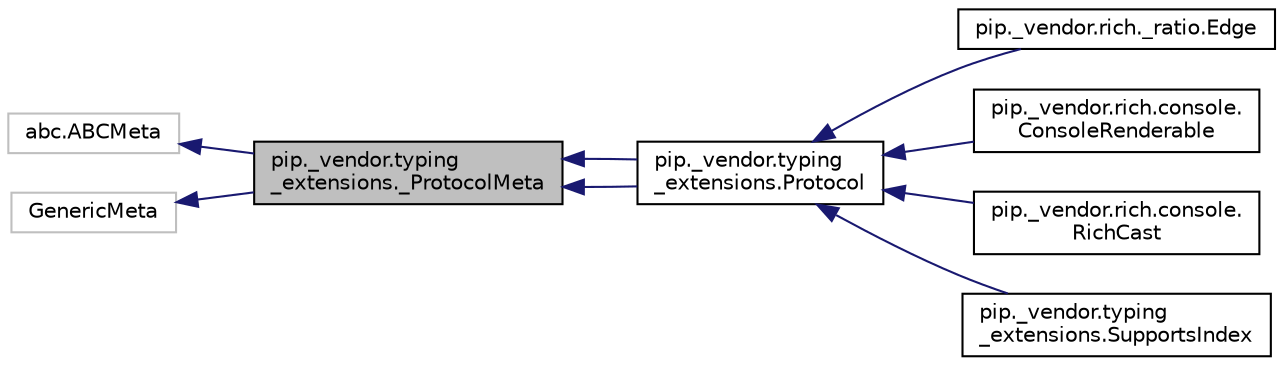 digraph "pip._vendor.typing_extensions._ProtocolMeta"
{
 // LATEX_PDF_SIZE
  edge [fontname="Helvetica",fontsize="10",labelfontname="Helvetica",labelfontsize="10"];
  node [fontname="Helvetica",fontsize="10",shape=record];
  rankdir="LR";
  Node1 [label="pip._vendor.typing\l_extensions._ProtocolMeta",height=0.2,width=0.4,color="black", fillcolor="grey75", style="filled", fontcolor="black",tooltip=" "];
  Node2 -> Node1 [dir="back",color="midnightblue",fontsize="10",style="solid"];
  Node2 [label="abc.ABCMeta",height=0.2,width=0.4,color="grey75", fillcolor="white", style="filled",tooltip=" "];
  Node3 -> Node1 [dir="back",color="midnightblue",fontsize="10",style="solid"];
  Node3 [label="GenericMeta",height=0.2,width=0.4,color="grey75", fillcolor="white", style="filled",tooltip=" "];
  Node1 -> Node4 [dir="back",color="midnightblue",fontsize="10",style="solid"];
  Node4 [label="pip._vendor.typing\l_extensions.Protocol",height=0.2,width=0.4,color="black", fillcolor="white", style="filled",URL="$classpip_1_1__vendor_1_1typing__extensions_1_1Protocol.html",tooltip=" "];
  Node4 -> Node5 [dir="back",color="midnightblue",fontsize="10",style="solid"];
  Node5 [label="pip._vendor.rich._ratio.Edge",height=0.2,width=0.4,color="black", fillcolor="white", style="filled",URL="$classpip_1_1__vendor_1_1rich_1_1__ratio_1_1Edge.html",tooltip=" "];
  Node4 -> Node6 [dir="back",color="midnightblue",fontsize="10",style="solid"];
  Node6 [label="pip._vendor.rich.console.\lConsoleRenderable",height=0.2,width=0.4,color="black", fillcolor="white", style="filled",URL="$classpip_1_1__vendor_1_1rich_1_1console_1_1ConsoleRenderable.html",tooltip=" "];
  Node4 -> Node7 [dir="back",color="midnightblue",fontsize="10",style="solid"];
  Node7 [label="pip._vendor.rich.console.\lRichCast",height=0.2,width=0.4,color="black", fillcolor="white", style="filled",URL="$classpip_1_1__vendor_1_1rich_1_1console_1_1RichCast.html",tooltip=" "];
  Node4 -> Node8 [dir="back",color="midnightblue",fontsize="10",style="solid"];
  Node8 [label="pip._vendor.typing\l_extensions.SupportsIndex",height=0.2,width=0.4,color="black", fillcolor="white", style="filled",URL="$classpip_1_1__vendor_1_1typing__extensions_1_1SupportsIndex.html",tooltip=" "];
  Node1 -> Node4 [dir="back",color="midnightblue",fontsize="10",style="solid"];
}
